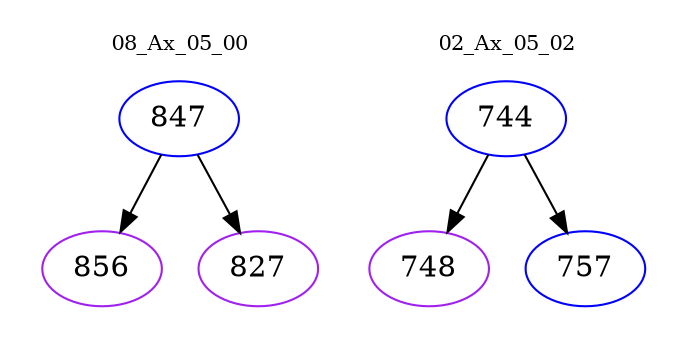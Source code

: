 digraph{
subgraph cluster_0 {
color = white
label = "08_Ax_05_00";
fontsize=10;
T0_847 [label="847", color="blue"]
T0_847 -> T0_856 [color="black"]
T0_856 [label="856", color="purple"]
T0_847 -> T0_827 [color="black"]
T0_827 [label="827", color="purple"]
}
subgraph cluster_1 {
color = white
label = "02_Ax_05_02";
fontsize=10;
T1_744 [label="744", color="blue"]
T1_744 -> T1_748 [color="black"]
T1_748 [label="748", color="purple"]
T1_744 -> T1_757 [color="black"]
T1_757 [label="757", color="blue"]
}
}
